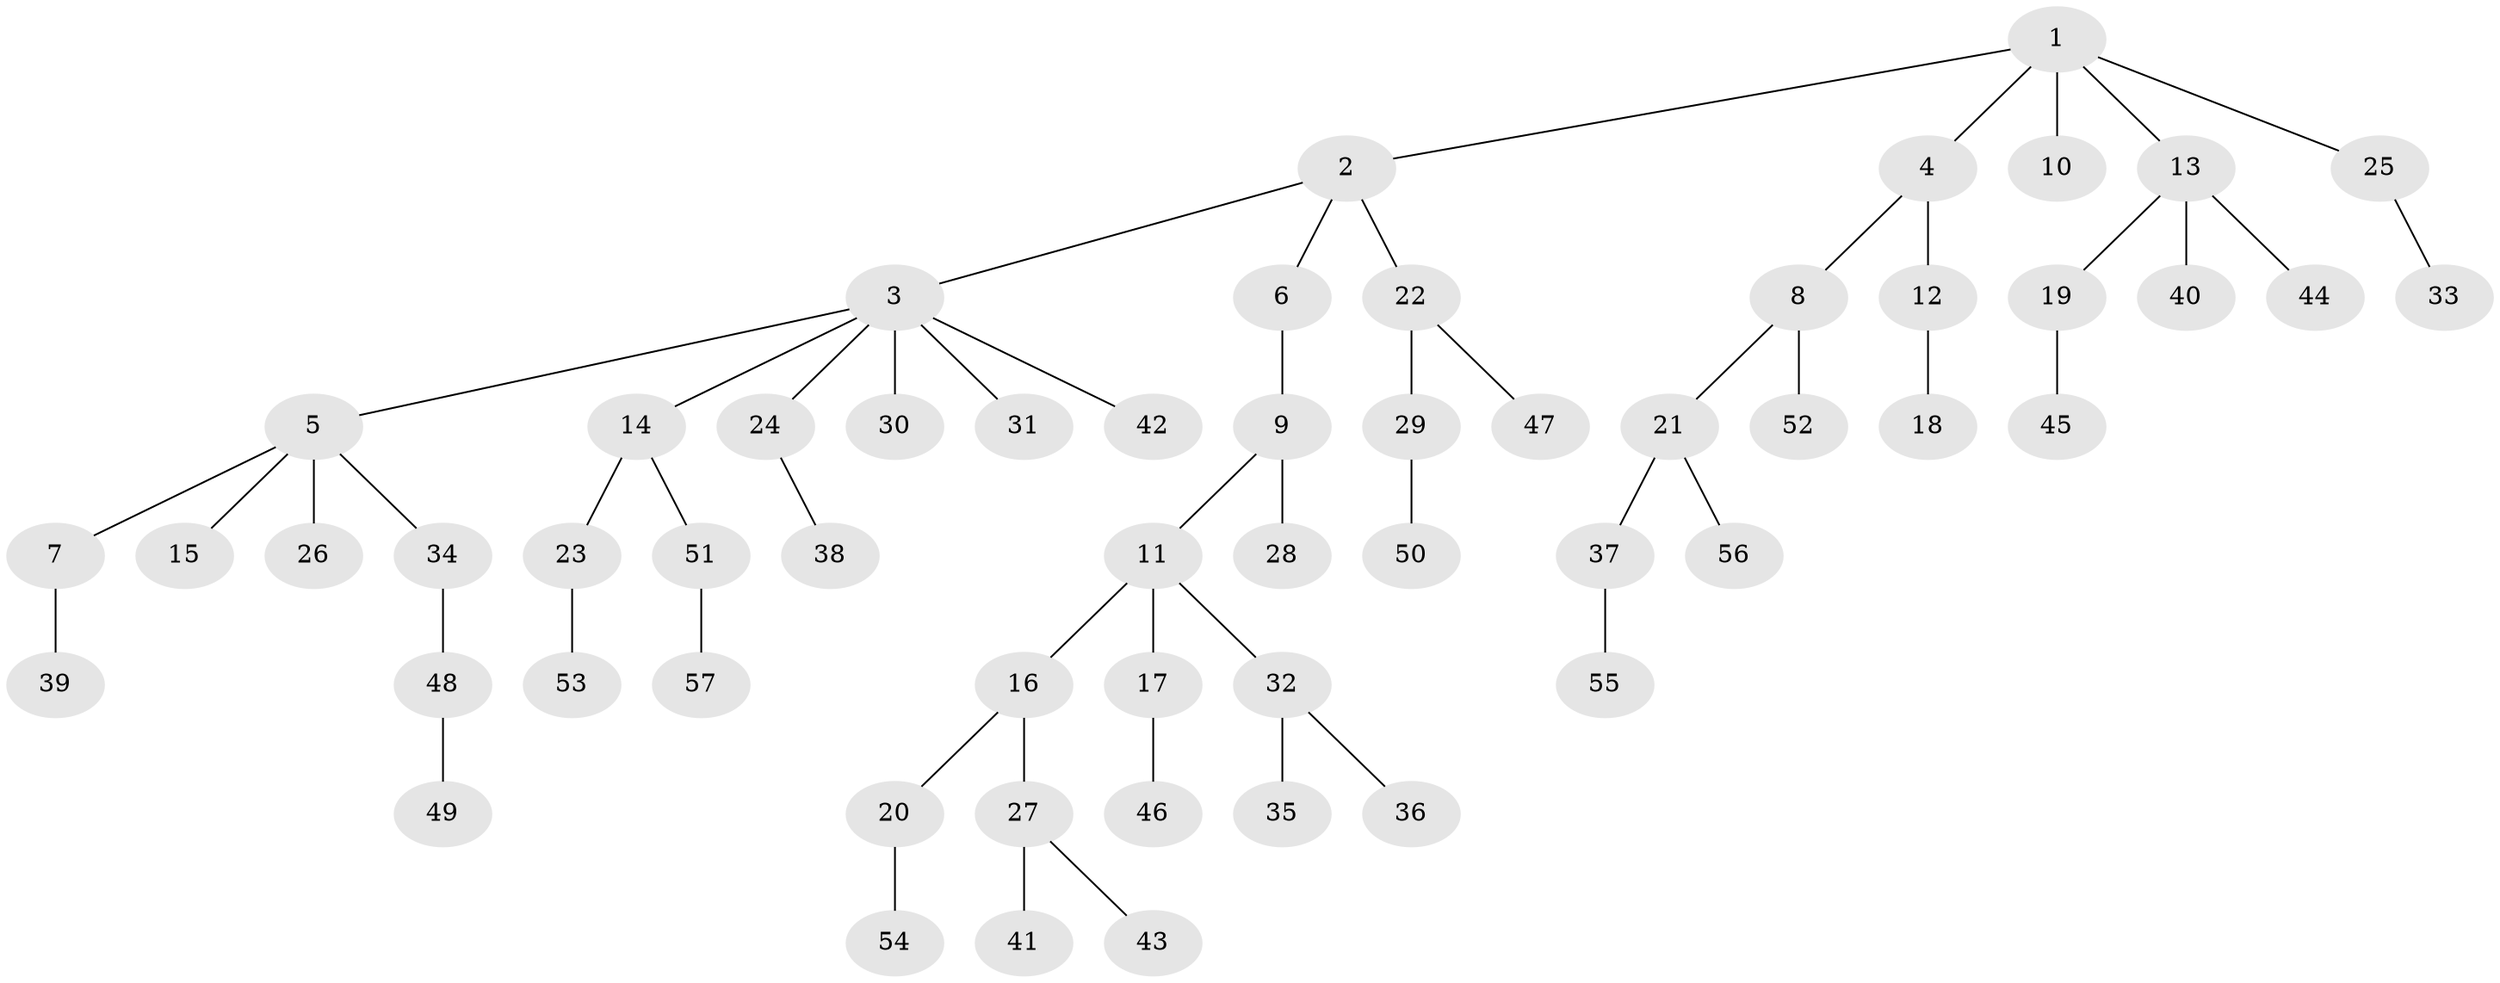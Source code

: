 // coarse degree distribution, {7: 0.05, 5: 0.05, 2: 0.05, 1: 0.75, 3: 0.05, 6: 0.05}
// Generated by graph-tools (version 1.1) at 2025/19/03/04/25 18:19:22]
// undirected, 57 vertices, 56 edges
graph export_dot {
graph [start="1"]
  node [color=gray90,style=filled];
  1;
  2;
  3;
  4;
  5;
  6;
  7;
  8;
  9;
  10;
  11;
  12;
  13;
  14;
  15;
  16;
  17;
  18;
  19;
  20;
  21;
  22;
  23;
  24;
  25;
  26;
  27;
  28;
  29;
  30;
  31;
  32;
  33;
  34;
  35;
  36;
  37;
  38;
  39;
  40;
  41;
  42;
  43;
  44;
  45;
  46;
  47;
  48;
  49;
  50;
  51;
  52;
  53;
  54;
  55;
  56;
  57;
  1 -- 2;
  1 -- 4;
  1 -- 10;
  1 -- 13;
  1 -- 25;
  2 -- 3;
  2 -- 6;
  2 -- 22;
  3 -- 5;
  3 -- 14;
  3 -- 24;
  3 -- 30;
  3 -- 31;
  3 -- 42;
  4 -- 8;
  4 -- 12;
  5 -- 7;
  5 -- 15;
  5 -- 26;
  5 -- 34;
  6 -- 9;
  7 -- 39;
  8 -- 21;
  8 -- 52;
  9 -- 11;
  9 -- 28;
  11 -- 16;
  11 -- 17;
  11 -- 32;
  12 -- 18;
  13 -- 19;
  13 -- 40;
  13 -- 44;
  14 -- 23;
  14 -- 51;
  16 -- 20;
  16 -- 27;
  17 -- 46;
  19 -- 45;
  20 -- 54;
  21 -- 37;
  21 -- 56;
  22 -- 29;
  22 -- 47;
  23 -- 53;
  24 -- 38;
  25 -- 33;
  27 -- 41;
  27 -- 43;
  29 -- 50;
  32 -- 35;
  32 -- 36;
  34 -- 48;
  37 -- 55;
  48 -- 49;
  51 -- 57;
}

